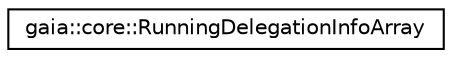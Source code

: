digraph G
{
  edge [fontname="Helvetica",fontsize="10",labelfontname="Helvetica",labelfontsize="10"];
  node [fontname="Helvetica",fontsize="10",shape=record];
  rankdir=LR;
  Node1 [label="gaia::core::RunningDelegationInfoArray",height=0.2,width=0.4,color="black", fillcolor="white", style="filled",URL="$de/d87/classgaia_1_1core_1_1_running_delegation_info_array.html",tooltip="Array of RunningDelegationInfo."];
}
